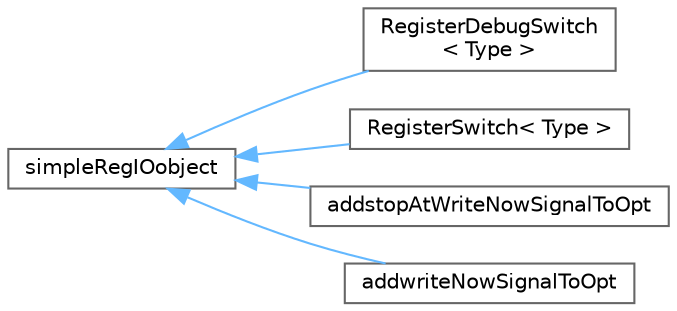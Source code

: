 digraph "Graphical Class Hierarchy"
{
 // LATEX_PDF_SIZE
  bgcolor="transparent";
  edge [fontname=Helvetica,fontsize=10,labelfontname=Helvetica,labelfontsize=10];
  node [fontname=Helvetica,fontsize=10,shape=box,height=0.2,width=0.4];
  rankdir="LR";
  Node0 [id="Node000000",label="simpleRegIOobject",height=0.2,width=0.4,color="grey40", fillcolor="white", style="filled",URL="$classFoam_1_1simpleRegIOobject.html",tooltip="Abstract base class for registered object with I/O. Used in debug symbol registration."];
  Node0 -> Node1 [id="edge5305_Node000000_Node000001",dir="back",color="steelblue1",style="solid",tooltip=" "];
  Node1 [id="Node000001",label="RegisterDebugSwitch\l\< Type \>",height=0.2,width=0.4,color="grey40", fillcolor="white", style="filled",URL="$classFoam_1_1RegisterDebugSwitch.html",tooltip=" "];
  Node0 -> Node2 [id="edge5306_Node000000_Node000002",dir="back",color="steelblue1",style="solid",tooltip=" "];
  Node2 [id="Node000002",label="RegisterSwitch\< Type \>",height=0.2,width=0.4,color="grey40", fillcolor="white", style="filled",URL="$classFoam_1_1RegisterSwitch.html",tooltip="Class and registration macros for InfoSwitches and OptimisationSwitches to support reading from syste..."];
  Node0 -> Node3 [id="edge5307_Node000000_Node000003",dir="back",color="steelblue1",style="solid",tooltip=" "];
  Node3 [id="Node000003",label="addstopAtWriteNowSignalToOpt",height=0.2,width=0.4,color="grey40", fillcolor="white", style="filled",URL="$classFoam_1_1addstopAtWriteNowSignalToOpt.html",tooltip=" "];
  Node0 -> Node4 [id="edge5308_Node000000_Node000004",dir="back",color="steelblue1",style="solid",tooltip=" "];
  Node4 [id="Node000004",label="addwriteNowSignalToOpt",height=0.2,width=0.4,color="grey40", fillcolor="white", style="filled",URL="$classFoam_1_1addwriteNowSignalToOpt.html",tooltip=" "];
}
